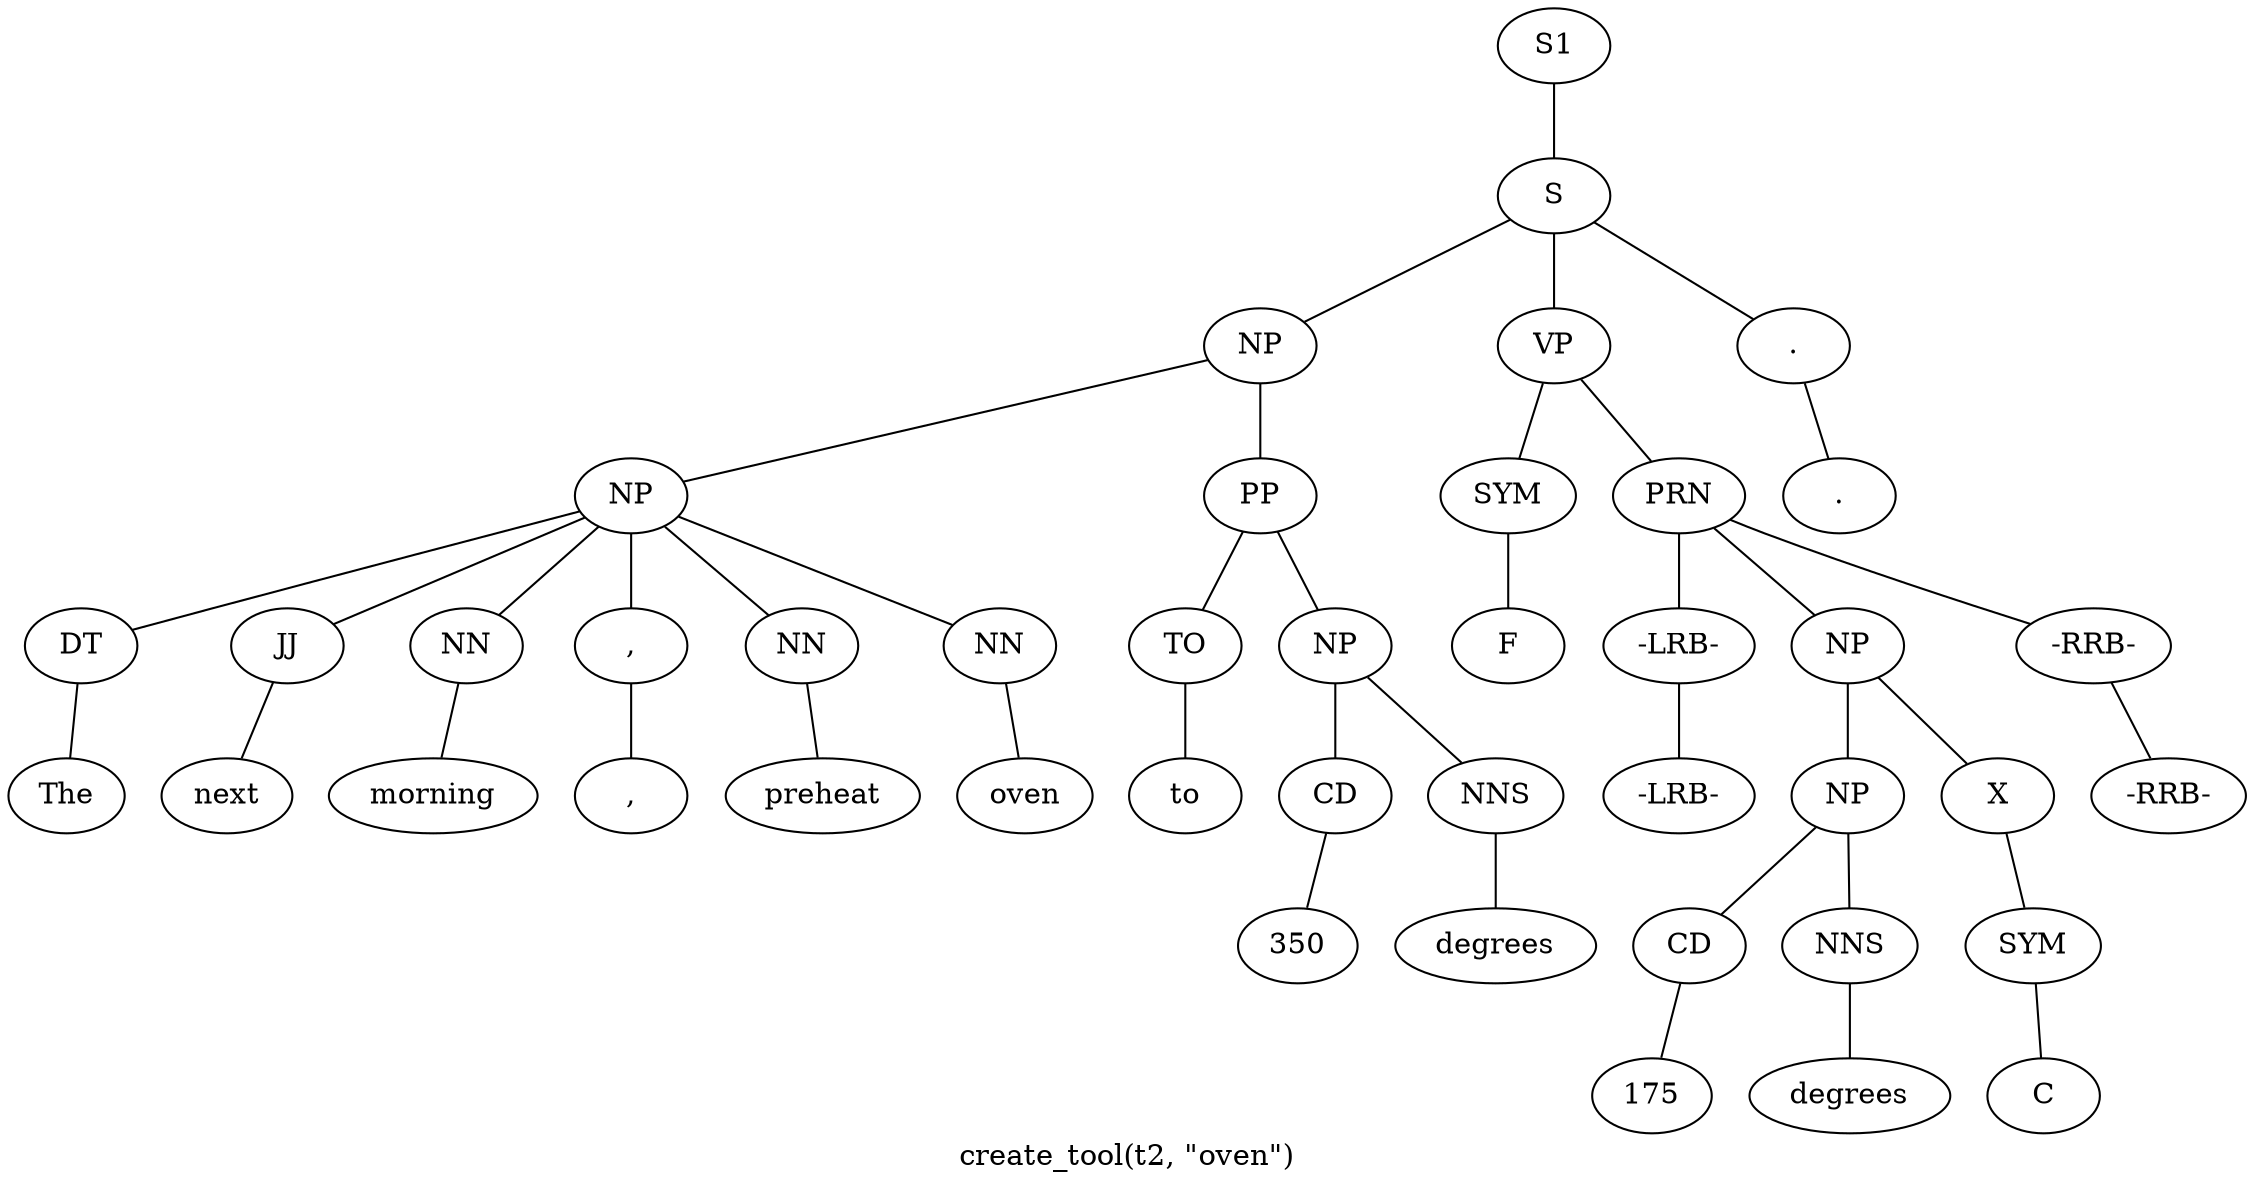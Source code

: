 graph SyntaxGraph {
	label = "create_tool(t2, \"oven\")";
	Node0 [label="S1"];
	Node1 [label="S"];
	Node2 [label="NP"];
	Node3 [label="NP"];
	Node4 [label="DT"];
	Node5 [label="The"];
	Node6 [label="JJ"];
	Node7 [label="next"];
	Node8 [label="NN"];
	Node9 [label="morning"];
	Node10 [label=","];
	Node11 [label=","];
	Node12 [label="NN"];
	Node13 [label="preheat"];
	Node14 [label="NN"];
	Node15 [label="oven"];
	Node16 [label="PP"];
	Node17 [label="TO"];
	Node18 [label="to"];
	Node19 [label="NP"];
	Node20 [label="CD"];
	Node21 [label="350"];
	Node22 [label="NNS"];
	Node23 [label="degrees"];
	Node24 [label="VP"];
	Node25 [label="SYM"];
	Node26 [label="F"];
	Node27 [label="PRN"];
	Node28 [label="-LRB-"];
	Node29 [label="-LRB-"];
	Node30 [label="NP"];
	Node31 [label="NP"];
	Node32 [label="CD"];
	Node33 [label="175"];
	Node34 [label="NNS"];
	Node35 [label="degrees"];
	Node36 [label="X"];
	Node37 [label="SYM"];
	Node38 [label="C"];
	Node39 [label="-RRB-"];
	Node40 [label="-RRB-"];
	Node41 [label="."];
	Node42 [label="."];

	Node0 -- Node1;
	Node1 -- Node2;
	Node1 -- Node24;
	Node1 -- Node41;
	Node2 -- Node3;
	Node2 -- Node16;
	Node3 -- Node4;
	Node3 -- Node6;
	Node3 -- Node8;
	Node3 -- Node10;
	Node3 -- Node12;
	Node3 -- Node14;
	Node4 -- Node5;
	Node6 -- Node7;
	Node8 -- Node9;
	Node10 -- Node11;
	Node12 -- Node13;
	Node14 -- Node15;
	Node16 -- Node17;
	Node16 -- Node19;
	Node17 -- Node18;
	Node19 -- Node20;
	Node19 -- Node22;
	Node20 -- Node21;
	Node22 -- Node23;
	Node24 -- Node25;
	Node24 -- Node27;
	Node25 -- Node26;
	Node27 -- Node28;
	Node27 -- Node30;
	Node27 -- Node39;
	Node28 -- Node29;
	Node30 -- Node31;
	Node30 -- Node36;
	Node31 -- Node32;
	Node31 -- Node34;
	Node32 -- Node33;
	Node34 -- Node35;
	Node36 -- Node37;
	Node37 -- Node38;
	Node39 -- Node40;
	Node41 -- Node42;
}
